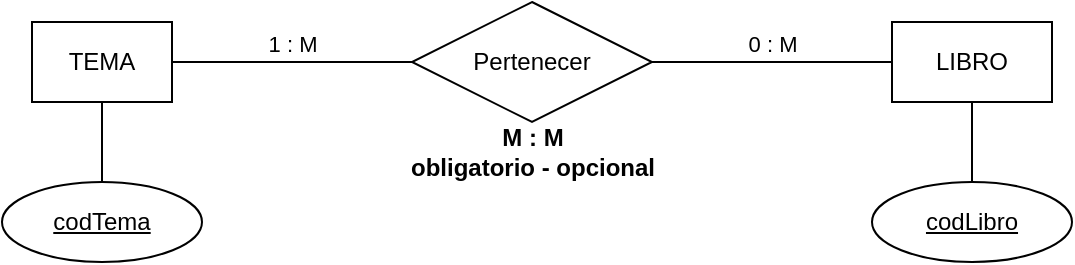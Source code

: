 <mxfile version="24.7.17">
  <diagram name="Página-1" id="rnfuh4kPeIJZ5zyFxQdM">
    <mxGraphModel dx="988" dy="573" grid="1" gridSize="10" guides="1" tooltips="1" connect="1" arrows="1" fold="1" page="1" pageScale="1" pageWidth="827" pageHeight="1169" math="0" shadow="0">
      <root>
        <mxCell id="0" />
        <mxCell id="1" parent="0" />
        <mxCell id="ZXjAN_nlHAKm7UyKTE-P-1" value="LIBRO" style="whiteSpace=wrap;html=1;align=center;" parent="1" vertex="1">
          <mxGeometry x="485" y="40" width="80" height="40" as="geometry" />
        </mxCell>
        <mxCell id="ZXjAN_nlHAKm7UyKTE-P-2" value="TEMA" style="whiteSpace=wrap;html=1;align=center;" parent="1" vertex="1">
          <mxGeometry x="55" y="40" width="70" height="40" as="geometry" />
        </mxCell>
        <mxCell id="ZXjAN_nlHAKm7UyKTE-P-3" value="Pertenecer" style="shape=rhombus;perimeter=rhombusPerimeter;whiteSpace=wrap;html=1;align=center;" parent="1" vertex="1">
          <mxGeometry x="245" y="30" width="120" height="60" as="geometry" />
        </mxCell>
        <mxCell id="ZXjAN_nlHAKm7UyKTE-P-5" value="1 : M" style="endArrow=none;html=1;rounded=0;exitX=1;exitY=0.5;exitDx=0;exitDy=0;entryX=0;entryY=0.5;entryDx=0;entryDy=0;edgeStyle=orthogonalEdgeStyle;verticalAlign=bottom;" parent="1" source="ZXjAN_nlHAKm7UyKTE-P-2" target="ZXjAN_nlHAKm7UyKTE-P-3" edge="1">
          <mxGeometry relative="1" as="geometry">
            <mxPoint x="165" y="160" as="sourcePoint" />
            <mxPoint x="419" y="410" as="targetPoint" />
          </mxGeometry>
        </mxCell>
        <mxCell id="ZXjAN_nlHAKm7UyKTE-P-6" value="0 : M" style="endArrow=none;html=1;rounded=0;exitX=0;exitY=0.5;exitDx=0;exitDy=0;entryX=1;entryY=0.5;entryDx=0;entryDy=0;edgeStyle=orthogonalEdgeStyle;verticalAlign=bottom;" parent="1" source="ZXjAN_nlHAKm7UyKTE-P-1" target="ZXjAN_nlHAKm7UyKTE-P-3" edge="1">
          <mxGeometry relative="1" as="geometry">
            <mxPoint x="135" y="70" as="sourcePoint" />
            <mxPoint x="255" y="70" as="targetPoint" />
          </mxGeometry>
        </mxCell>
        <mxCell id="ZXjAN_nlHAKm7UyKTE-P-7" value="&lt;b&gt;M : M&lt;/b&gt;&lt;div&gt;&lt;b&gt;obligatorio - opcional&lt;/b&gt;&lt;/div&gt;" style="text;html=1;align=center;verticalAlign=middle;whiteSpace=wrap;rounded=0;" parent="1" vertex="1">
          <mxGeometry x="220.5" y="90" width="169" height="30" as="geometry" />
        </mxCell>
        <mxCell id="ZXjAN_nlHAKm7UyKTE-P-8" value="&lt;u&gt;codTema&lt;/u&gt;" style="ellipse;whiteSpace=wrap;html=1;align=center;" parent="1" vertex="1">
          <mxGeometry x="40" y="120" width="100" height="40" as="geometry" />
        </mxCell>
        <mxCell id="ZXjAN_nlHAKm7UyKTE-P-9" value="&lt;u&gt;codLibro&lt;/u&gt;" style="ellipse;whiteSpace=wrap;html=1;align=center;" parent="1" vertex="1">
          <mxGeometry x="475" y="120" width="100" height="40" as="geometry" />
        </mxCell>
        <mxCell id="ZXjAN_nlHAKm7UyKTE-P-10" value="" style="endArrow=none;html=1;rounded=0;exitX=0.5;exitY=0;exitDx=0;exitDy=0;entryX=0.5;entryY=1;entryDx=0;entryDy=0;edgeStyle=orthogonalEdgeStyle;verticalAlign=bottom;" parent="1" source="ZXjAN_nlHAKm7UyKTE-P-8" target="ZXjAN_nlHAKm7UyKTE-P-2" edge="1">
          <mxGeometry relative="1" as="geometry">
            <mxPoint x="155" y="110" as="sourcePoint" />
            <mxPoint x="409" y="360" as="targetPoint" />
          </mxGeometry>
        </mxCell>
        <mxCell id="ZXjAN_nlHAKm7UyKTE-P-11" value="" style="endArrow=none;html=1;rounded=0;exitX=0.5;exitY=0;exitDx=0;exitDy=0;entryX=0.5;entryY=1;entryDx=0;entryDy=0;edgeStyle=orthogonalEdgeStyle;verticalAlign=bottom;" parent="1" source="ZXjAN_nlHAKm7UyKTE-P-9" target="ZXjAN_nlHAKm7UyKTE-P-1" edge="1">
          <mxGeometry relative="1" as="geometry">
            <mxPoint x="100" y="130" as="sourcePoint" />
            <mxPoint x="100" y="90" as="targetPoint" />
          </mxGeometry>
        </mxCell>
      </root>
    </mxGraphModel>
  </diagram>
</mxfile>
